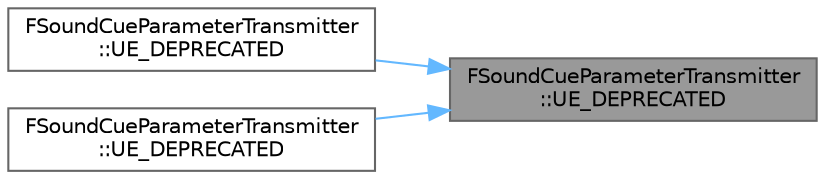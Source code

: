digraph "FSoundCueParameterTransmitter::UE_DEPRECATED"
{
 // INTERACTIVE_SVG=YES
 // LATEX_PDF_SIZE
  bgcolor="transparent";
  edge [fontname=Helvetica,fontsize=10,labelfontname=Helvetica,labelfontsize=10];
  node [fontname=Helvetica,fontsize=10,shape=box,height=0.2,width=0.4];
  rankdir="RL";
  Node1 [id="Node000001",label="FSoundCueParameterTransmitter\l::UE_DEPRECATED",height=0.2,width=0.4,color="gray40", fillcolor="grey60", style="filled", fontcolor="black",tooltip=" "];
  Node1 -> Node2 [id="edge1_Node000001_Node000002",dir="back",color="steelblue1",style="solid",tooltip=" "];
  Node2 [id="Node000002",label="FSoundCueParameterTransmitter\l::UE_DEPRECATED",height=0.2,width=0.4,color="grey40", fillcolor="white", style="filled",URL="$de/d83/classFSoundCueParameterTransmitter.html#a7da2f4a8e4af2db96cfcddbdf949c463",tooltip=" "];
  Node1 -> Node3 [id="edge2_Node000001_Node000003",dir="back",color="steelblue1",style="solid",tooltip=" "];
  Node3 [id="Node000003",label="FSoundCueParameterTransmitter\l::UE_DEPRECATED",height=0.2,width=0.4,color="grey40", fillcolor="white", style="filled",URL="$de/d83/classFSoundCueParameterTransmitter.html#ac6ed07ac4f442e4cd1eb3da6694a7050",tooltip=" "];
}
